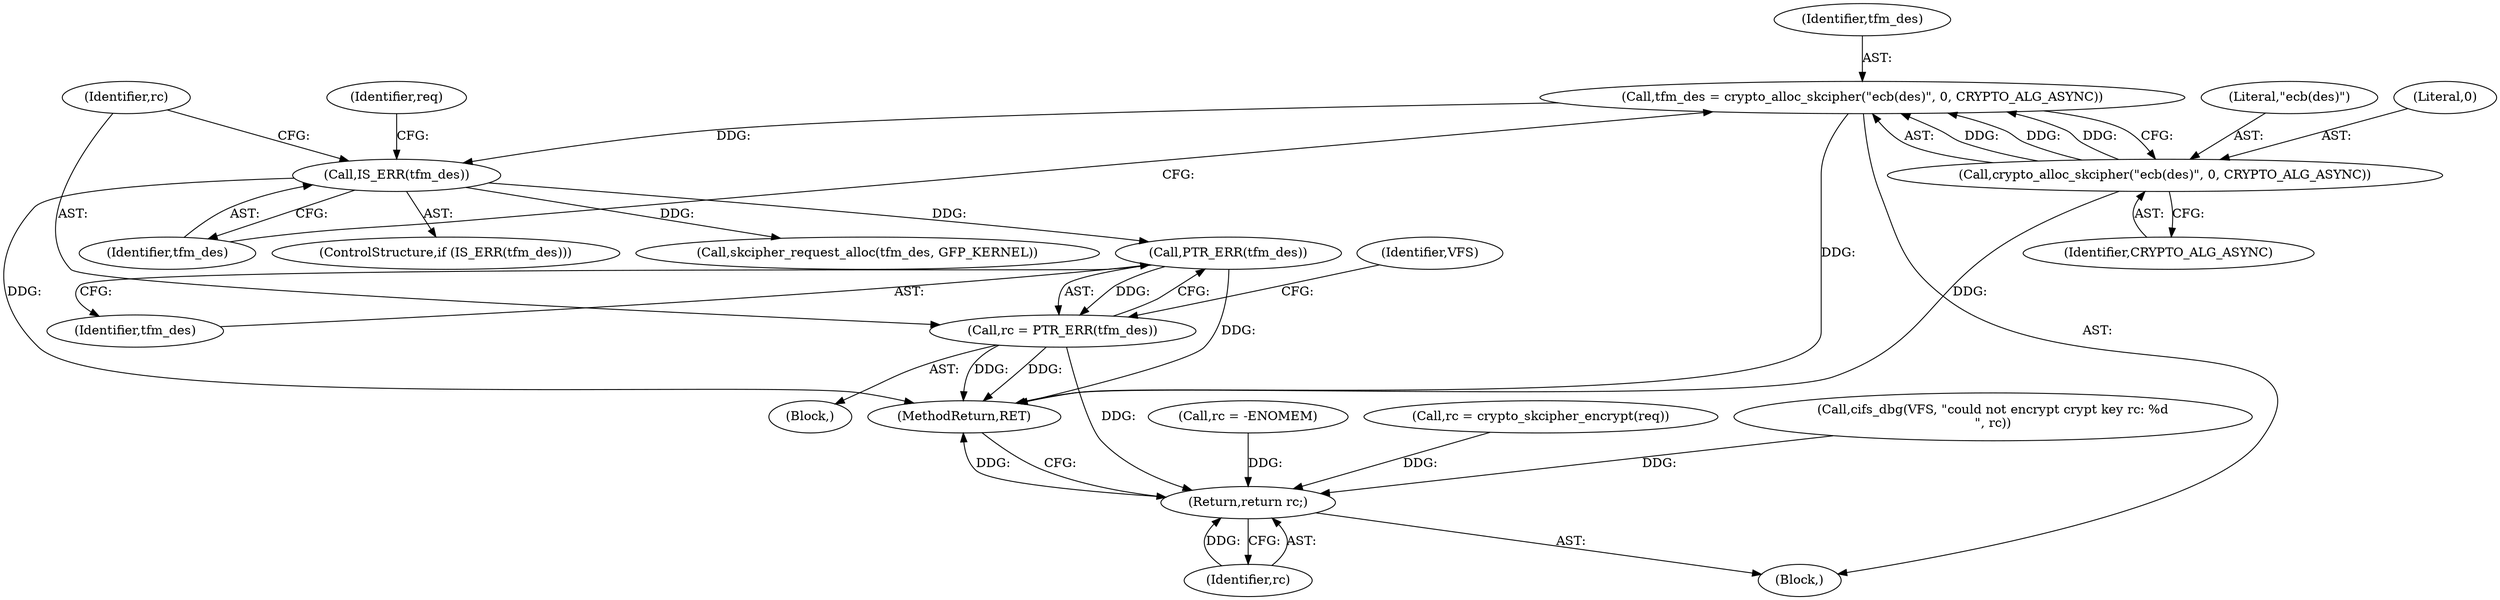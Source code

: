 digraph "1_linux_06deeec77a5a689cc94b21a8a91a76e42176685d@pointer" {
"1000126" [label="(Call,PTR_ERR(tfm_des))"];
"1000121" [label="(Call,IS_ERR(tfm_des))"];
"1000114" [label="(Call,tfm_des = crypto_alloc_skcipher(\"ecb(des)\", 0, CRYPTO_ALG_ASYNC))"];
"1000116" [label="(Call,crypto_alloc_skcipher(\"ecb(des)\", 0, CRYPTO_ALG_ASYNC))"];
"1000124" [label="(Call,rc = PTR_ERR(tfm_des))"];
"1000192" [label="(Return,return rc;)"];
"1000141" [label="(Call,rc = -ENOMEM)"];
"1000117" [label="(Literal,\"ecb(des)\")"];
"1000119" [label="(Identifier,CRYPTO_ALG_ASYNC)"];
"1000115" [label="(Identifier,tfm_des)"];
"1000123" [label="(Block,)"];
"1000118" [label="(Literal,0)"];
"1000129" [label="(Identifier,VFS)"];
"1000176" [label="(Call,rc = crypto_skcipher_encrypt(req))"];
"1000192" [label="(Return,return rc;)"];
"1000133" [label="(Identifier,req)"];
"1000134" [label="(Call,skcipher_request_alloc(tfm_des, GFP_KERNEL))"];
"1000122" [label="(Identifier,tfm_des)"];
"1000104" [label="(Block,)"];
"1000193" [label="(Identifier,rc)"];
"1000126" [label="(Call,PTR_ERR(tfm_des))"];
"1000125" [label="(Identifier,rc)"];
"1000116" [label="(Call,crypto_alloc_skcipher(\"ecb(des)\", 0, CRYPTO_ALG_ASYNC))"];
"1000120" [label="(ControlStructure,if (IS_ERR(tfm_des)))"];
"1000127" [label="(Identifier,tfm_des)"];
"1000114" [label="(Call,tfm_des = crypto_alloc_skcipher(\"ecb(des)\", 0, CRYPTO_ALG_ASYNC))"];
"1000121" [label="(Call,IS_ERR(tfm_des))"];
"1000182" [label="(Call,cifs_dbg(VFS, \"could not encrypt crypt key rc: %d\n\", rc))"];
"1000194" [label="(MethodReturn,RET)"];
"1000124" [label="(Call,rc = PTR_ERR(tfm_des))"];
"1000126" -> "1000124"  [label="AST: "];
"1000126" -> "1000127"  [label="CFG: "];
"1000127" -> "1000126"  [label="AST: "];
"1000124" -> "1000126"  [label="CFG: "];
"1000126" -> "1000194"  [label="DDG: "];
"1000126" -> "1000124"  [label="DDG: "];
"1000121" -> "1000126"  [label="DDG: "];
"1000121" -> "1000120"  [label="AST: "];
"1000121" -> "1000122"  [label="CFG: "];
"1000122" -> "1000121"  [label="AST: "];
"1000125" -> "1000121"  [label="CFG: "];
"1000133" -> "1000121"  [label="CFG: "];
"1000121" -> "1000194"  [label="DDG: "];
"1000114" -> "1000121"  [label="DDG: "];
"1000121" -> "1000134"  [label="DDG: "];
"1000114" -> "1000104"  [label="AST: "];
"1000114" -> "1000116"  [label="CFG: "];
"1000115" -> "1000114"  [label="AST: "];
"1000116" -> "1000114"  [label="AST: "];
"1000122" -> "1000114"  [label="CFG: "];
"1000114" -> "1000194"  [label="DDG: "];
"1000116" -> "1000114"  [label="DDG: "];
"1000116" -> "1000114"  [label="DDG: "];
"1000116" -> "1000114"  [label="DDG: "];
"1000116" -> "1000119"  [label="CFG: "];
"1000117" -> "1000116"  [label="AST: "];
"1000118" -> "1000116"  [label="AST: "];
"1000119" -> "1000116"  [label="AST: "];
"1000116" -> "1000194"  [label="DDG: "];
"1000124" -> "1000123"  [label="AST: "];
"1000125" -> "1000124"  [label="AST: "];
"1000129" -> "1000124"  [label="CFG: "];
"1000124" -> "1000194"  [label="DDG: "];
"1000124" -> "1000194"  [label="DDG: "];
"1000124" -> "1000192"  [label="DDG: "];
"1000192" -> "1000104"  [label="AST: "];
"1000192" -> "1000193"  [label="CFG: "];
"1000193" -> "1000192"  [label="AST: "];
"1000194" -> "1000192"  [label="CFG: "];
"1000192" -> "1000194"  [label="DDG: "];
"1000193" -> "1000192"  [label="DDG: "];
"1000141" -> "1000192"  [label="DDG: "];
"1000182" -> "1000192"  [label="DDG: "];
"1000176" -> "1000192"  [label="DDG: "];
}
